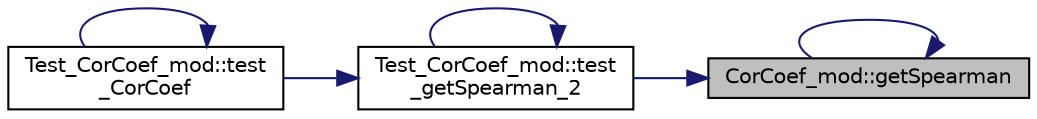 digraph "CorCoef_mod::getSpearman"
{
 // LATEX_PDF_SIZE
  edge [fontname="Helvetica",fontsize="10",labelfontname="Helvetica",labelfontsize="10"];
  node [fontname="Helvetica",fontsize="10",shape=record];
  rankdir="RL";
  Node1 [label="CorCoef_mod::getSpearman",height=0.2,width=0.4,color="black", fillcolor="grey75", style="filled", fontcolor="black",tooltip="Return the Spearman correlation coefficient of the two input data arrays."];
  Node1 -> Node1 [dir="back",color="midnightblue",fontsize="10",style="solid"];
  Node1 -> Node2 [dir="back",color="midnightblue",fontsize="10",style="solid"];
  Node2 [label="Test_CorCoef_mod::test\l_getSpearman_2",height=0.2,width=0.4,color="black", fillcolor="white", style="filled",URL="$namespaceTest__CorCoef__mod.html#ad8ac68ec7f112fbe6dca3b12bff7b813",tooltip=" "];
  Node2 -> Node3 [dir="back",color="midnightblue",fontsize="10",style="solid"];
  Node3 [label="Test_CorCoef_mod::test\l_CorCoef",height=0.2,width=0.4,color="black", fillcolor="white", style="filled",URL="$namespaceTest__CorCoef__mod.html#a4c6330393fe42d693da5b3fa4f5fc461",tooltip=" "];
  Node3 -> Node3 [dir="back",color="midnightblue",fontsize="10",style="solid"];
  Node2 -> Node2 [dir="back",color="midnightblue",fontsize="10",style="solid"];
}
